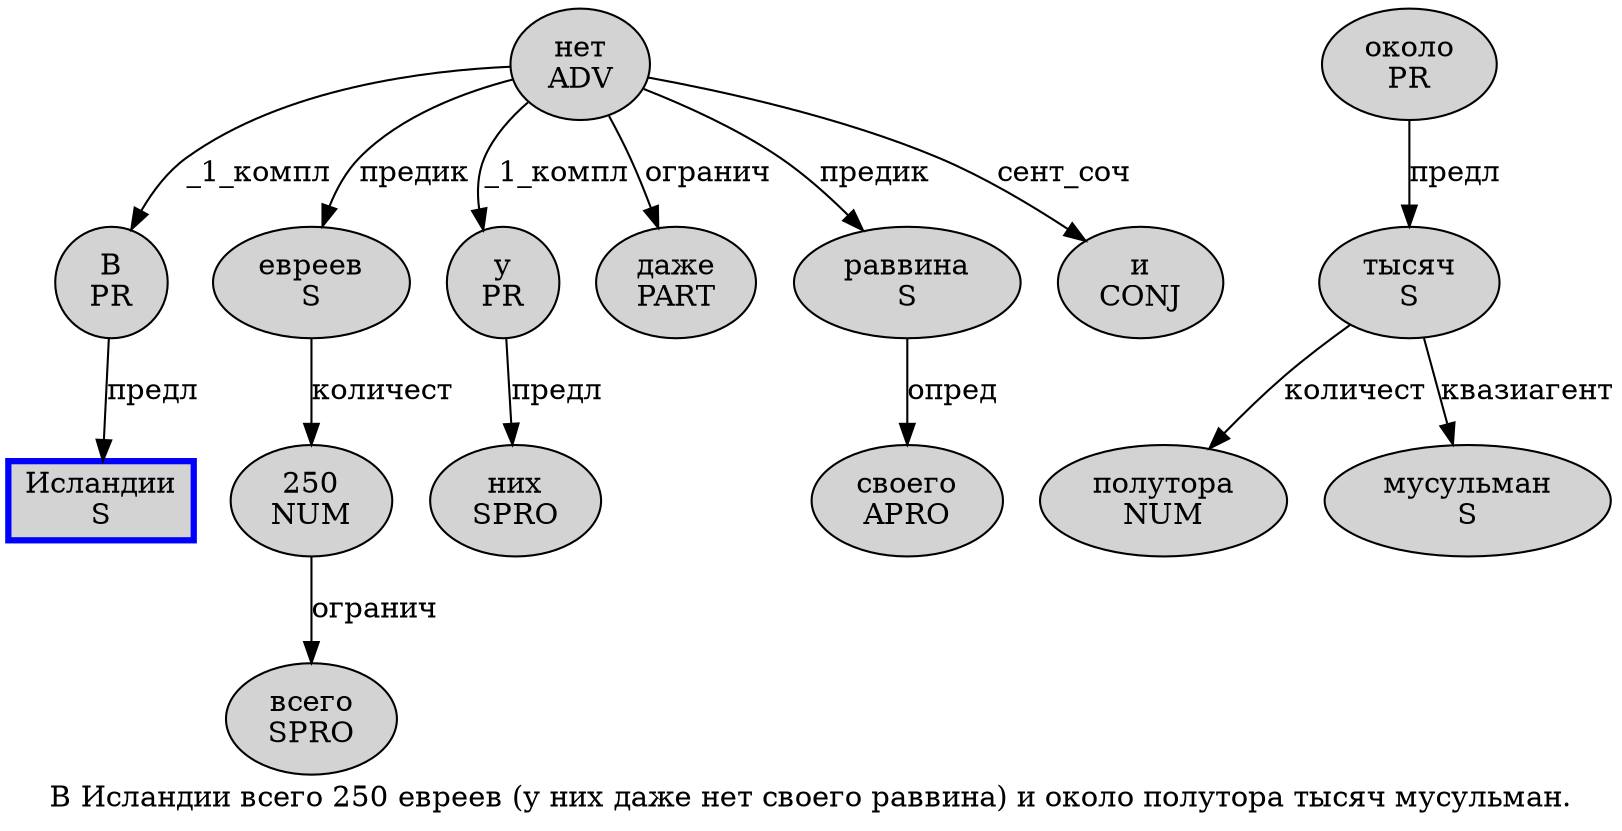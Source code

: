 digraph SENTENCE_1381 {
	graph [label="В Исландии всего 250 евреев (у них даже нет своего раввина) и около полутора тысяч мусульман."]
	node [style=filled]
		0 [label="В
PR" color="" fillcolor=lightgray penwidth=1 shape=ellipse]
		1 [label="Исландии
S" color=blue fillcolor=lightgray penwidth=3 shape=box]
		2 [label="всего
SPRO" color="" fillcolor=lightgray penwidth=1 shape=ellipse]
		3 [label="250
NUM" color="" fillcolor=lightgray penwidth=1 shape=ellipse]
		4 [label="евреев
S" color="" fillcolor=lightgray penwidth=1 shape=ellipse]
		6 [label="у
PR" color="" fillcolor=lightgray penwidth=1 shape=ellipse]
		7 [label="них
SPRO" color="" fillcolor=lightgray penwidth=1 shape=ellipse]
		8 [label="даже
PART" color="" fillcolor=lightgray penwidth=1 shape=ellipse]
		9 [label="нет
ADV" color="" fillcolor=lightgray penwidth=1 shape=ellipse]
		10 [label="своего
APRO" color="" fillcolor=lightgray penwidth=1 shape=ellipse]
		11 [label="раввина
S" color="" fillcolor=lightgray penwidth=1 shape=ellipse]
		13 [label="и
CONJ" color="" fillcolor=lightgray penwidth=1 shape=ellipse]
		14 [label="около
PR" color="" fillcolor=lightgray penwidth=1 shape=ellipse]
		15 [label="полутора
NUM" color="" fillcolor=lightgray penwidth=1 shape=ellipse]
		16 [label="тысяч
S" color="" fillcolor=lightgray penwidth=1 shape=ellipse]
		17 [label="мусульман
S" color="" fillcolor=lightgray penwidth=1 shape=ellipse]
			11 -> 10 [label="опред"]
			14 -> 16 [label="предл"]
			9 -> 0 [label="_1_компл"]
			9 -> 4 [label="предик"]
			9 -> 6 [label="_1_компл"]
			9 -> 8 [label="огранич"]
			9 -> 11 [label="предик"]
			9 -> 13 [label="сент_соч"]
			4 -> 3 [label="количест"]
			3 -> 2 [label="огранич"]
			6 -> 7 [label="предл"]
			16 -> 15 [label="количест"]
			16 -> 17 [label="квазиагент"]
			0 -> 1 [label="предл"]
}